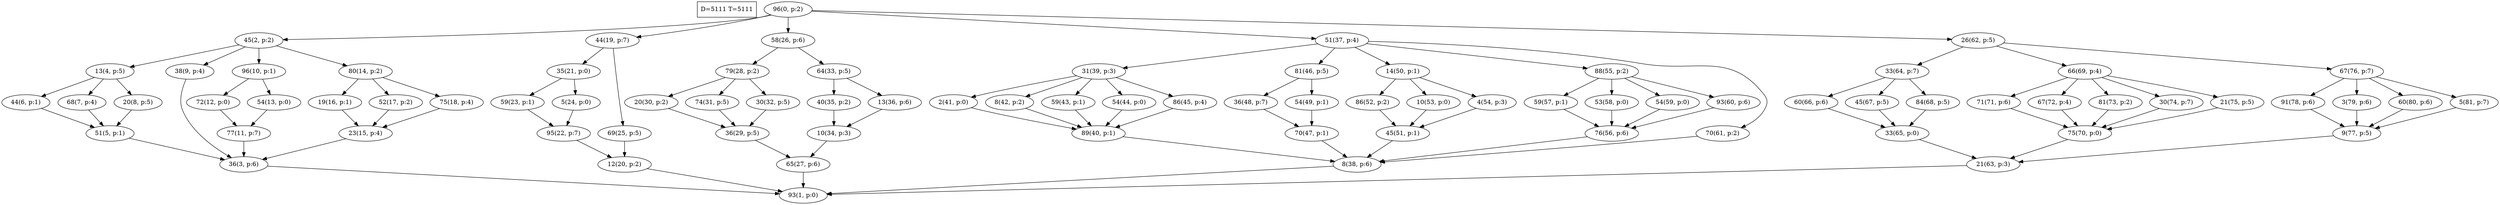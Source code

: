digraph Task {
i [shape=box, label="D=5111 T=5111"]; 
0 [label="96(0, p:2)"];
1 [label="93(1, p:0)"];
2 [label="45(2, p:2)"];
3 [label="36(3, p:6)"];
4 [label="13(4, p:5)"];
5 [label="51(5, p:1)"];
6 [label="44(6, p:1)"];
7 [label="68(7, p:4)"];
8 [label="20(8, p:5)"];
9 [label="38(9, p:4)"];
10 [label="96(10, p:1)"];
11 [label="77(11, p:7)"];
12 [label="72(12, p:0)"];
13 [label="54(13, p:0)"];
14 [label="80(14, p:2)"];
15 [label="23(15, p:4)"];
16 [label="19(16, p:1)"];
17 [label="52(17, p:2)"];
18 [label="75(18, p:4)"];
19 [label="44(19, p:7)"];
20 [label="12(20, p:2)"];
21 [label="35(21, p:0)"];
22 [label="95(22, p:7)"];
23 [label="59(23, p:1)"];
24 [label="5(24, p:0)"];
25 [label="69(25, p:5)"];
26 [label="58(26, p:6)"];
27 [label="65(27, p:6)"];
28 [label="79(28, p:2)"];
29 [label="36(29, p:5)"];
30 [label="20(30, p:2)"];
31 [label="74(31, p:5)"];
32 [label="30(32, p:5)"];
33 [label="64(33, p:5)"];
34 [label="10(34, p:3)"];
35 [label="40(35, p:2)"];
36 [label="13(36, p:6)"];
37 [label="51(37, p:4)"];
38 [label="8(38, p:6)"];
39 [label="31(39, p:3)"];
40 [label="89(40, p:1)"];
41 [label="2(41, p:0)"];
42 [label="8(42, p:2)"];
43 [label="59(43, p:1)"];
44 [label="54(44, p:0)"];
45 [label="86(45, p:4)"];
46 [label="81(46, p:5)"];
47 [label="70(47, p:1)"];
48 [label="36(48, p:7)"];
49 [label="54(49, p:1)"];
50 [label="14(50, p:1)"];
51 [label="45(51, p:1)"];
52 [label="86(52, p:2)"];
53 [label="10(53, p:0)"];
54 [label="4(54, p:3)"];
55 [label="88(55, p:2)"];
56 [label="76(56, p:6)"];
57 [label="59(57, p:1)"];
58 [label="53(58, p:0)"];
59 [label="54(59, p:0)"];
60 [label="93(60, p:6)"];
61 [label="70(61, p:2)"];
62 [label="26(62, p:5)"];
63 [label="21(63, p:3)"];
64 [label="33(64, p:7)"];
65 [label="33(65, p:0)"];
66 [label="60(66, p:6)"];
67 [label="45(67, p:5)"];
68 [label="84(68, p:5)"];
69 [label="66(69, p:4)"];
70 [label="75(70, p:0)"];
71 [label="71(71, p:6)"];
72 [label="67(72, p:4)"];
73 [label="81(73, p:2)"];
74 [label="30(74, p:7)"];
75 [label="21(75, p:5)"];
76 [label="67(76, p:7)"];
77 [label="9(77, p:5)"];
78 [label="91(78, p:6)"];
79 [label="3(79, p:6)"];
80 [label="60(80, p:6)"];
81 [label="5(81, p:7)"];
0 -> 2;
0 -> 19;
0 -> 26;
0 -> 37;
0 -> 62;
2 -> 4;
2 -> 9;
2 -> 10;
2 -> 14;
3 -> 1;
4 -> 6;
4 -> 7;
4 -> 8;
5 -> 3;
6 -> 5;
7 -> 5;
8 -> 5;
9 -> 3;
10 -> 12;
10 -> 13;
11 -> 3;
12 -> 11;
13 -> 11;
14 -> 16;
14 -> 17;
14 -> 18;
15 -> 3;
16 -> 15;
17 -> 15;
18 -> 15;
19 -> 21;
19 -> 25;
20 -> 1;
21 -> 23;
21 -> 24;
22 -> 20;
23 -> 22;
24 -> 22;
25 -> 20;
26 -> 28;
26 -> 33;
27 -> 1;
28 -> 30;
28 -> 31;
28 -> 32;
29 -> 27;
30 -> 29;
31 -> 29;
32 -> 29;
33 -> 35;
33 -> 36;
34 -> 27;
35 -> 34;
36 -> 34;
37 -> 39;
37 -> 46;
37 -> 50;
37 -> 55;
37 -> 61;
38 -> 1;
39 -> 41;
39 -> 42;
39 -> 43;
39 -> 44;
39 -> 45;
40 -> 38;
41 -> 40;
42 -> 40;
43 -> 40;
44 -> 40;
45 -> 40;
46 -> 48;
46 -> 49;
47 -> 38;
48 -> 47;
49 -> 47;
50 -> 52;
50 -> 53;
50 -> 54;
51 -> 38;
52 -> 51;
53 -> 51;
54 -> 51;
55 -> 57;
55 -> 58;
55 -> 59;
55 -> 60;
56 -> 38;
57 -> 56;
58 -> 56;
59 -> 56;
60 -> 56;
61 -> 38;
62 -> 64;
62 -> 69;
62 -> 76;
63 -> 1;
64 -> 66;
64 -> 67;
64 -> 68;
65 -> 63;
66 -> 65;
67 -> 65;
68 -> 65;
69 -> 71;
69 -> 72;
69 -> 73;
69 -> 74;
69 -> 75;
70 -> 63;
71 -> 70;
72 -> 70;
73 -> 70;
74 -> 70;
75 -> 70;
76 -> 78;
76 -> 79;
76 -> 80;
76 -> 81;
77 -> 63;
78 -> 77;
79 -> 77;
80 -> 77;
81 -> 77;
}